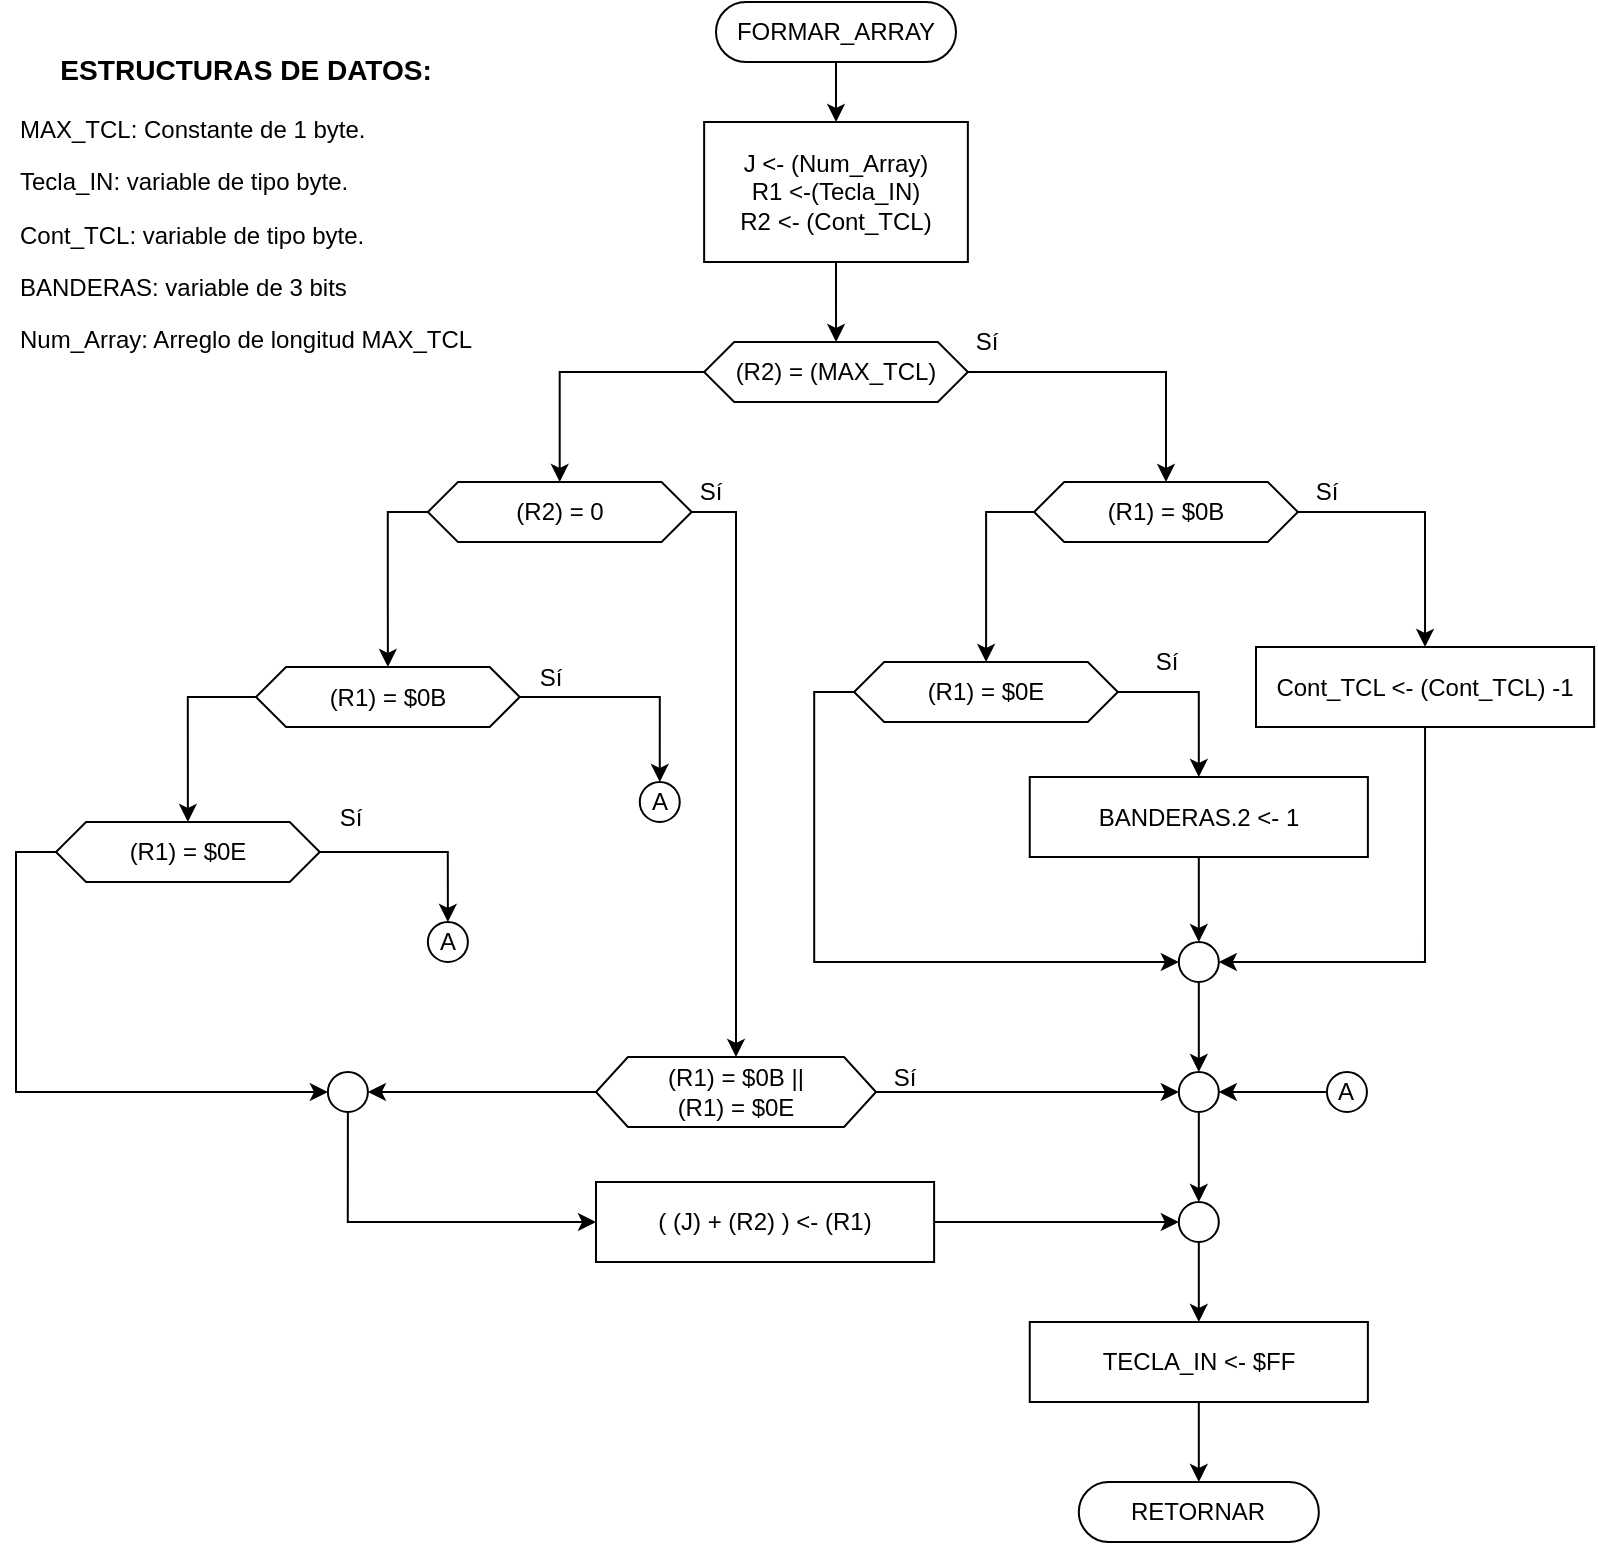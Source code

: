 <mxfile version="13.2.4" type="device"><diagram id="C5RBs43oDa-KdzZeNtuy" name="Page-1"><mxGraphModel dx="727" dy="737" grid="1" gridSize="10" guides="1" tooltips="1" connect="1" arrows="1" fold="1" page="1" pageScale="1" pageWidth="827" pageHeight="1169" math="0" shadow="0"><root><mxCell id="WIyWlLk6GJQsqaUBKTNV-0"/><mxCell id="WIyWlLk6GJQsqaUBKTNV-1" parent="WIyWlLk6GJQsqaUBKTNV-0"/><mxCell id="RHOM49XpbqSGfquar_Ax-2" style="edgeStyle=orthogonalEdgeStyle;rounded=0;orthogonalLoop=1;jettySize=auto;html=1;exitX=0.5;exitY=1;exitDx=0;exitDy=0;" edge="1" parent="WIyWlLk6GJQsqaUBKTNV-1" source="RHOM49XpbqSGfquar_Ax-0" target="RHOM49XpbqSGfquar_Ax-1"><mxGeometry relative="1" as="geometry"/></mxCell><mxCell id="RHOM49XpbqSGfquar_Ax-0" value="FORMAR_ARRAY" style="rounded=1;whiteSpace=wrap;html=1;fontSize=12;glass=0;strokeWidth=1;shadow=0;arcSize=50;" vertex="1" parent="WIyWlLk6GJQsqaUBKTNV-1"><mxGeometry x="370" y="70" width="120" height="30" as="geometry"/></mxCell><mxCell id="RHOM49XpbqSGfquar_Ax-5" style="edgeStyle=orthogonalEdgeStyle;rounded=0;orthogonalLoop=1;jettySize=auto;html=1;exitX=0.5;exitY=1;exitDx=0;exitDy=0;" edge="1" parent="WIyWlLk6GJQsqaUBKTNV-1" source="RHOM49XpbqSGfquar_Ax-1" target="RHOM49XpbqSGfquar_Ax-4"><mxGeometry relative="1" as="geometry"/></mxCell><mxCell id="RHOM49XpbqSGfquar_Ax-1" value="&lt;span&gt;J &amp;lt;- (Num_Array)&lt;br&gt;R1 &amp;lt;-(Tecla_IN)&lt;br&gt;R2 &amp;lt;- (Cont_TCL)&lt;br&gt;&lt;/span&gt;" style="rounded=0;whiteSpace=wrap;html=1;" vertex="1" parent="WIyWlLk6GJQsqaUBKTNV-1"><mxGeometry x="364.07" y="130" width="131.86" height="70" as="geometry"/></mxCell><mxCell id="RHOM49XpbqSGfquar_Ax-3" value="Sí&lt;br&gt;" style="text;html=1;align=center;verticalAlign=middle;resizable=0;points=[];autosize=1;" vertex="1" parent="WIyWlLk6GJQsqaUBKTNV-1"><mxGeometry x="489.99" y="230" width="30" height="20" as="geometry"/></mxCell><mxCell id="RHOM49XpbqSGfquar_Ax-9" style="edgeStyle=orthogonalEdgeStyle;rounded=0;orthogonalLoop=1;jettySize=auto;html=1;exitX=1;exitY=0.5;exitDx=0;exitDy=0;entryX=0.5;entryY=0;entryDx=0;entryDy=0;" edge="1" parent="WIyWlLk6GJQsqaUBKTNV-1" source="RHOM49XpbqSGfquar_Ax-4" target="RHOM49XpbqSGfquar_Ax-6"><mxGeometry relative="1" as="geometry"/></mxCell><mxCell id="RHOM49XpbqSGfquar_Ax-24" style="edgeStyle=orthogonalEdgeStyle;rounded=0;orthogonalLoop=1;jettySize=auto;html=1;exitX=0;exitY=0.5;exitDx=0;exitDy=0;" edge="1" parent="WIyWlLk6GJQsqaUBKTNV-1" source="RHOM49XpbqSGfquar_Ax-4" target="RHOM49XpbqSGfquar_Ax-23"><mxGeometry relative="1" as="geometry"/></mxCell><mxCell id="RHOM49XpbqSGfquar_Ax-4" value="(R2) = (MAX_TCL)" style="shape=hexagon;perimeter=hexagonPerimeter2;whiteSpace=wrap;html=1;size=0.114;" vertex="1" parent="WIyWlLk6GJQsqaUBKTNV-1"><mxGeometry x="364.07" y="240" width="131.88" height="30" as="geometry"/></mxCell><mxCell id="RHOM49XpbqSGfquar_Ax-14" style="edgeStyle=orthogonalEdgeStyle;rounded=0;orthogonalLoop=1;jettySize=auto;html=1;exitX=0;exitY=0.5;exitDx=0;exitDy=0;" edge="1" parent="WIyWlLk6GJQsqaUBKTNV-1" source="RHOM49XpbqSGfquar_Ax-6" target="RHOM49XpbqSGfquar_Ax-13"><mxGeometry relative="1" as="geometry"/></mxCell><mxCell id="RHOM49XpbqSGfquar_Ax-47" style="edgeStyle=orthogonalEdgeStyle;rounded=0;orthogonalLoop=1;jettySize=auto;html=1;exitX=1;exitY=0.5;exitDx=0;exitDy=0;entryX=0.5;entryY=0;entryDx=0;entryDy=0;" edge="1" parent="WIyWlLk6GJQsqaUBKTNV-1" source="RHOM49XpbqSGfquar_Ax-6" target="RHOM49XpbqSGfquar_Ax-7"><mxGeometry relative="1" as="geometry"><mxPoint x="720.47" y="325" as="targetPoint"/></mxGeometry></mxCell><mxCell id="RHOM49XpbqSGfquar_Ax-6" value="(R1) = $0B" style="shape=hexagon;perimeter=hexagonPerimeter2;whiteSpace=wrap;html=1;size=0.114;" vertex="1" parent="WIyWlLk6GJQsqaUBKTNV-1"><mxGeometry x="529.06" y="310" width="131.88" height="30" as="geometry"/></mxCell><mxCell id="RHOM49XpbqSGfquar_Ax-76" style="edgeStyle=orthogonalEdgeStyle;rounded=0;orthogonalLoop=1;jettySize=auto;html=1;exitX=0.5;exitY=1;exitDx=0;exitDy=0;entryX=1;entryY=0.5;entryDx=0;entryDy=0;" edge="1" parent="WIyWlLk6GJQsqaUBKTNV-1" source="RHOM49XpbqSGfquar_Ax-7" target="RHOM49XpbqSGfquar_Ax-11"><mxGeometry relative="1" as="geometry"/></mxCell><mxCell id="RHOM49XpbqSGfquar_Ax-7" value="Cont_TCL &amp;lt;- (Cont_TCL) -1&lt;span&gt;&lt;br&gt;&lt;/span&gt;" style="rounded=0;whiteSpace=wrap;html=1;" vertex="1" parent="WIyWlLk6GJQsqaUBKTNV-1"><mxGeometry x="640" y="392.5" width="169.06" height="40" as="geometry"/></mxCell><mxCell id="RHOM49XpbqSGfquar_Ax-82" style="edgeStyle=orthogonalEdgeStyle;rounded=0;orthogonalLoop=1;jettySize=auto;html=1;exitX=0.5;exitY=1;exitDx=0;exitDy=0;entryX=0.5;entryY=0;entryDx=0;entryDy=0;" edge="1" parent="WIyWlLk6GJQsqaUBKTNV-1" source="RHOM49XpbqSGfquar_Ax-11" target="RHOM49XpbqSGfquar_Ax-19"><mxGeometry relative="1" as="geometry"/></mxCell><mxCell id="RHOM49XpbqSGfquar_Ax-11" value="" style="ellipse;whiteSpace=wrap;html=1;aspect=fixed;" vertex="1" parent="WIyWlLk6GJQsqaUBKTNV-1"><mxGeometry x="601.41" y="540" width="20" height="20" as="geometry"/></mxCell><mxCell id="RHOM49XpbqSGfquar_Ax-107" style="edgeStyle=orthogonalEdgeStyle;rounded=0;orthogonalLoop=1;jettySize=auto;html=1;exitX=0.5;exitY=1;exitDx=0;exitDy=0;entryX=0.5;entryY=0;entryDx=0;entryDy=0;" edge="1" parent="WIyWlLk6GJQsqaUBKTNV-1" source="RHOM49XpbqSGfquar_Ax-19" target="RHOM49XpbqSGfquar_Ax-21"><mxGeometry relative="1" as="geometry"/></mxCell><mxCell id="RHOM49XpbqSGfquar_Ax-19" value="" style="ellipse;whiteSpace=wrap;html=1;aspect=fixed;" vertex="1" parent="WIyWlLk6GJQsqaUBKTNV-1"><mxGeometry x="601.41" y="605" width="20" height="20" as="geometry"/></mxCell><mxCell id="RHOM49XpbqSGfquar_Ax-105" style="edgeStyle=orthogonalEdgeStyle;rounded=0;orthogonalLoop=1;jettySize=auto;html=1;exitX=0.5;exitY=1;exitDx=0;exitDy=0;entryX=0.5;entryY=0;entryDx=0;entryDy=0;" edge="1" parent="WIyWlLk6GJQsqaUBKTNV-1" source="RHOM49XpbqSGfquar_Ax-21" target="RHOM49XpbqSGfquar_Ax-91"><mxGeometry relative="1" as="geometry"/></mxCell><mxCell id="RHOM49XpbqSGfquar_Ax-21" value="" style="ellipse;whiteSpace=wrap;html=1;aspect=fixed;" vertex="1" parent="WIyWlLk6GJQsqaUBKTNV-1"><mxGeometry x="601.41" y="670" width="20" height="20" as="geometry"/></mxCell><mxCell id="RHOM49XpbqSGfquar_Ax-70" style="edgeStyle=orthogonalEdgeStyle;rounded=0;orthogonalLoop=1;jettySize=auto;html=1;exitX=1;exitY=0.5;exitDx=0;exitDy=0;entryX=0.5;entryY=0;entryDx=0;entryDy=0;" edge="1" parent="WIyWlLk6GJQsqaUBKTNV-1" source="RHOM49XpbqSGfquar_Ax-13" target="RHOM49XpbqSGfquar_Ax-34"><mxGeometry relative="1" as="geometry"><mxPoint x="625.94" y="415" as="targetPoint"/></mxGeometry></mxCell><mxCell id="RHOM49XpbqSGfquar_Ax-81" style="edgeStyle=orthogonalEdgeStyle;rounded=0;orthogonalLoop=1;jettySize=auto;html=1;exitX=0;exitY=0.5;exitDx=0;exitDy=0;entryX=0;entryY=0.5;entryDx=0;entryDy=0;" edge="1" parent="WIyWlLk6GJQsqaUBKTNV-1" source="RHOM49XpbqSGfquar_Ax-13" target="RHOM49XpbqSGfquar_Ax-11"><mxGeometry relative="1" as="geometry"/></mxCell><mxCell id="RHOM49XpbqSGfquar_Ax-13" value="(R1) = $0E" style="shape=hexagon;perimeter=hexagonPerimeter2;whiteSpace=wrap;html=1;size=0.114;" vertex="1" parent="WIyWlLk6GJQsqaUBKTNV-1"><mxGeometry x="439.05" y="400" width="131.88" height="30" as="geometry"/></mxCell><mxCell id="RHOM49XpbqSGfquar_Ax-15" value="Sí&lt;br&gt;" style="text;html=1;align=center;verticalAlign=middle;resizable=0;points=[];autosize=1;" vertex="1" parent="WIyWlLk6GJQsqaUBKTNV-1"><mxGeometry x="660" y="305" width="30" height="20" as="geometry"/></mxCell><mxCell id="RHOM49XpbqSGfquar_Ax-27" style="edgeStyle=orthogonalEdgeStyle;rounded=0;orthogonalLoop=1;jettySize=auto;html=1;exitX=1;exitY=0.5;exitDx=0;exitDy=0;" edge="1" parent="WIyWlLk6GJQsqaUBKTNV-1" source="RHOM49XpbqSGfquar_Ax-23" target="RHOM49XpbqSGfquar_Ax-25"><mxGeometry relative="1" as="geometry"/></mxCell><mxCell id="RHOM49XpbqSGfquar_Ax-38" style="edgeStyle=orthogonalEdgeStyle;rounded=0;orthogonalLoop=1;jettySize=auto;html=1;exitX=0;exitY=0.5;exitDx=0;exitDy=0;" edge="1" parent="WIyWlLk6GJQsqaUBKTNV-1" source="RHOM49XpbqSGfquar_Ax-23" target="RHOM49XpbqSGfquar_Ax-37"><mxGeometry relative="1" as="geometry"/></mxCell><mxCell id="RHOM49XpbqSGfquar_Ax-23" value="(R2) = 0" style="shape=hexagon;perimeter=hexagonPerimeter2;whiteSpace=wrap;html=1;size=0.114;" vertex="1" parent="WIyWlLk6GJQsqaUBKTNV-1"><mxGeometry x="225.94" y="310" width="131.88" height="30" as="geometry"/></mxCell><mxCell id="RHOM49XpbqSGfquar_Ax-32" style="edgeStyle=orthogonalEdgeStyle;rounded=0;orthogonalLoop=1;jettySize=auto;html=1;exitX=1;exitY=0.5;exitDx=0;exitDy=0;entryX=0;entryY=0.5;entryDx=0;entryDy=0;" edge="1" parent="WIyWlLk6GJQsqaUBKTNV-1" source="RHOM49XpbqSGfquar_Ax-25" target="RHOM49XpbqSGfquar_Ax-19"><mxGeometry relative="1" as="geometry"/></mxCell><mxCell id="RHOM49XpbqSGfquar_Ax-85" style="edgeStyle=orthogonalEdgeStyle;rounded=0;orthogonalLoop=1;jettySize=auto;html=1;exitX=0;exitY=0.5;exitDx=0;exitDy=0;entryX=1;entryY=0.5;entryDx=0;entryDy=0;" edge="1" parent="WIyWlLk6GJQsqaUBKTNV-1" source="RHOM49XpbqSGfquar_Ax-25" target="RHOM49XpbqSGfquar_Ax-84"><mxGeometry relative="1" as="geometry"/></mxCell><mxCell id="RHOM49XpbqSGfquar_Ax-25" value="(R1) = $0B ||&lt;br&gt;(R1) = $0E" style="shape=hexagon;perimeter=hexagonPerimeter2;whiteSpace=wrap;html=1;size=0.114;" vertex="1" parent="WIyWlLk6GJQsqaUBKTNV-1"><mxGeometry x="310" y="597.5" width="140" height="35" as="geometry"/></mxCell><mxCell id="RHOM49XpbqSGfquar_Ax-28" value="Sí&lt;br&gt;" style="text;html=1;align=center;verticalAlign=middle;resizable=0;points=[];autosize=1;" vertex="1" parent="WIyWlLk6GJQsqaUBKTNV-1"><mxGeometry x="351.88" y="305" width="30" height="20" as="geometry"/></mxCell><mxCell id="RHOM49XpbqSGfquar_Ax-106" style="edgeStyle=orthogonalEdgeStyle;rounded=0;orthogonalLoop=1;jettySize=auto;html=1;exitX=0.5;exitY=1;exitDx=0;exitDy=0;entryX=0.5;entryY=0;entryDx=0;entryDy=0;" edge="1" parent="WIyWlLk6GJQsqaUBKTNV-1" source="RHOM49XpbqSGfquar_Ax-34" target="RHOM49XpbqSGfquar_Ax-11"><mxGeometry relative="1" as="geometry"/></mxCell><mxCell id="RHOM49XpbqSGfquar_Ax-34" value="&lt;span&gt;BANDERAS.2 &amp;lt;- 1&lt;br&gt;&lt;/span&gt;" style="rounded=0;whiteSpace=wrap;html=1;" vertex="1" parent="WIyWlLk6GJQsqaUBKTNV-1"><mxGeometry x="526.88" y="457.5" width="169.06" height="40" as="geometry"/></mxCell><mxCell id="RHOM49XpbqSGfquar_Ax-54" style="edgeStyle=orthogonalEdgeStyle;rounded=0;orthogonalLoop=1;jettySize=auto;html=1;exitX=1;exitY=0.5;exitDx=0;exitDy=0;entryX=0.5;entryY=0;entryDx=0;entryDy=0;" edge="1" parent="WIyWlLk6GJQsqaUBKTNV-1" source="RHOM49XpbqSGfquar_Ax-37" target="RHOM49XpbqSGfquar_Ax-53"><mxGeometry relative="1" as="geometry"/></mxCell><mxCell id="RHOM49XpbqSGfquar_Ax-65" style="edgeStyle=orthogonalEdgeStyle;rounded=0;orthogonalLoop=1;jettySize=auto;html=1;exitX=0;exitY=0.5;exitDx=0;exitDy=0;entryX=0.5;entryY=0;entryDx=0;entryDy=0;" edge="1" parent="WIyWlLk6GJQsqaUBKTNV-1" source="RHOM49XpbqSGfquar_Ax-37" target="RHOM49XpbqSGfquar_Ax-55"><mxGeometry relative="1" as="geometry"/></mxCell><mxCell id="RHOM49XpbqSGfquar_Ax-37" value="(R1) = $0B" style="shape=hexagon;perimeter=hexagonPerimeter2;whiteSpace=wrap;html=1;size=0.114;" vertex="1" parent="WIyWlLk6GJQsqaUBKTNV-1"><mxGeometry x="140" y="402.5" width="131.88" height="30" as="geometry"/></mxCell><mxCell id="RHOM49XpbqSGfquar_Ax-39" value="Sí&lt;br&gt;" style="text;html=1;align=center;verticalAlign=middle;resizable=0;points=[];autosize=1;" vertex="1" parent="WIyWlLk6GJQsqaUBKTNV-1"><mxGeometry x="449.06" y="597.5" width="30" height="20" as="geometry"/></mxCell><mxCell id="RHOM49XpbqSGfquar_Ax-42" style="edgeStyle=orthogonalEdgeStyle;rounded=0;orthogonalLoop=1;jettySize=auto;html=1;exitX=1;exitY=0.5;exitDx=0;exitDy=0;entryX=0;entryY=0.5;entryDx=0;entryDy=0;" edge="1" parent="WIyWlLk6GJQsqaUBKTNV-1" source="RHOM49XpbqSGfquar_Ax-40" target="RHOM49XpbqSGfquar_Ax-21"><mxGeometry relative="1" as="geometry"/></mxCell><mxCell id="RHOM49XpbqSGfquar_Ax-40" value="&lt;span&gt;( (J) + (R2) ) &amp;lt;- (R1)&lt;br&gt;&lt;/span&gt;" style="rounded=0;whiteSpace=wrap;html=1;" vertex="1" parent="WIyWlLk6GJQsqaUBKTNV-1"><mxGeometry x="310.0" y="660" width="169.06" height="40" as="geometry"/></mxCell><mxCell id="RHOM49XpbqSGfquar_Ax-44" value="Sí&lt;br&gt;" style="text;html=1;align=center;verticalAlign=middle;resizable=0;points=[];autosize=1;" vertex="1" parent="WIyWlLk6GJQsqaUBKTNV-1"><mxGeometry x="580" y="390" width="30" height="20" as="geometry"/></mxCell><mxCell id="RHOM49XpbqSGfquar_Ax-51" value="Sí&lt;br&gt;" style="text;html=1;align=center;verticalAlign=middle;resizable=0;points=[];autosize=1;" vertex="1" parent="WIyWlLk6GJQsqaUBKTNV-1"><mxGeometry x="271.88" y="397.5" width="30" height="20" as="geometry"/></mxCell><mxCell id="RHOM49XpbqSGfquar_Ax-53" value="A" style="ellipse;whiteSpace=wrap;html=1;aspect=fixed;" vertex="1" parent="WIyWlLk6GJQsqaUBKTNV-1"><mxGeometry x="331.88" y="460" width="20" height="20" as="geometry"/></mxCell><mxCell id="RHOM49XpbqSGfquar_Ax-64" style="edgeStyle=orthogonalEdgeStyle;rounded=0;orthogonalLoop=1;jettySize=auto;html=1;exitX=1;exitY=0.5;exitDx=0;exitDy=0;entryX=0.5;entryY=0;entryDx=0;entryDy=0;" edge="1" parent="WIyWlLk6GJQsqaUBKTNV-1" source="RHOM49XpbqSGfquar_Ax-55" target="RHOM49XpbqSGfquar_Ax-62"><mxGeometry relative="1" as="geometry"/></mxCell><mxCell id="RHOM49XpbqSGfquar_Ax-86" style="edgeStyle=orthogonalEdgeStyle;rounded=0;orthogonalLoop=1;jettySize=auto;html=1;exitX=0;exitY=0.5;exitDx=0;exitDy=0;entryX=0;entryY=0.5;entryDx=0;entryDy=0;" edge="1" parent="WIyWlLk6GJQsqaUBKTNV-1" source="RHOM49XpbqSGfquar_Ax-55" target="RHOM49XpbqSGfquar_Ax-84"><mxGeometry relative="1" as="geometry"/></mxCell><mxCell id="RHOM49XpbqSGfquar_Ax-55" value="(R1) = $0E" style="shape=hexagon;perimeter=hexagonPerimeter2;whiteSpace=wrap;html=1;size=0.114;" vertex="1" parent="WIyWlLk6GJQsqaUBKTNV-1"><mxGeometry x="40" y="480" width="131.88" height="30" as="geometry"/></mxCell><mxCell id="RHOM49XpbqSGfquar_Ax-62" value="A" style="ellipse;whiteSpace=wrap;html=1;aspect=fixed;" vertex="1" parent="WIyWlLk6GJQsqaUBKTNV-1"><mxGeometry x="225.94" y="530" width="20" height="20" as="geometry"/></mxCell><mxCell id="RHOM49XpbqSGfquar_Ax-63" value="Sí&lt;br&gt;" style="text;html=1;align=center;verticalAlign=middle;resizable=0;points=[];autosize=1;" vertex="1" parent="WIyWlLk6GJQsqaUBKTNV-1"><mxGeometry x="171.88" y="467.5" width="30" height="20" as="geometry"/></mxCell><mxCell id="RHOM49XpbqSGfquar_Ax-87" style="edgeStyle=orthogonalEdgeStyle;rounded=0;orthogonalLoop=1;jettySize=auto;html=1;exitX=0.5;exitY=1;exitDx=0;exitDy=0;entryX=0;entryY=0.5;entryDx=0;entryDy=0;" edge="1" parent="WIyWlLk6GJQsqaUBKTNV-1" source="RHOM49XpbqSGfquar_Ax-84" target="RHOM49XpbqSGfquar_Ax-40"><mxGeometry relative="1" as="geometry"/></mxCell><mxCell id="RHOM49XpbqSGfquar_Ax-84" value="" style="ellipse;whiteSpace=wrap;html=1;aspect=fixed;" vertex="1" parent="WIyWlLk6GJQsqaUBKTNV-1"><mxGeometry x="175.94" y="605" width="20" height="20" as="geometry"/></mxCell><mxCell id="RHOM49XpbqSGfquar_Ax-90" value="RETORNAR" style="rounded=1;whiteSpace=wrap;html=1;fontSize=12;glass=0;strokeWidth=1;shadow=0;arcSize=50;" vertex="1" parent="WIyWlLk6GJQsqaUBKTNV-1"><mxGeometry x="551.41" y="810" width="120" height="30" as="geometry"/></mxCell><mxCell id="RHOM49XpbqSGfquar_Ax-92" style="edgeStyle=orthogonalEdgeStyle;rounded=0;orthogonalLoop=1;jettySize=auto;html=1;exitX=0.5;exitY=1;exitDx=0;exitDy=0;" edge="1" parent="WIyWlLk6GJQsqaUBKTNV-1" source="RHOM49XpbqSGfquar_Ax-91" target="RHOM49XpbqSGfquar_Ax-90"><mxGeometry relative="1" as="geometry"/></mxCell><mxCell id="RHOM49XpbqSGfquar_Ax-91" value="&lt;span&gt;TECLA_IN &amp;lt;- $FF&lt;br&gt;&lt;/span&gt;" style="rounded=0;whiteSpace=wrap;html=1;" vertex="1" parent="WIyWlLk6GJQsqaUBKTNV-1"><mxGeometry x="526.88" y="730" width="169.06" height="40" as="geometry"/></mxCell><mxCell id="RHOM49XpbqSGfquar_Ax-109" value="&lt;h3 style=&quot;text-align: center&quot;&gt;ESTRUCTURAS DE DATOS:&lt;/h3&gt;&lt;p&gt;MAX_TCL: Constante de 1 byte.&lt;/p&gt;&lt;p&gt;Tecla_IN: variable de tipo byte.&lt;/p&gt;&lt;p&gt;Cont_TCL: variable de tipo byte.&lt;/p&gt;&lt;p&gt;BANDERAS: variable de 3 bits&lt;/p&gt;&lt;p&gt;Num_Array: Arreglo de longitud MAX_TCL&lt;/p&gt;&lt;p&gt;&lt;br&gt;&lt;/p&gt;&lt;p&gt;&lt;/p&gt;" style="text;html=1;strokeColor=none;fillColor=none;align=left;verticalAlign=middle;whiteSpace=wrap;rounded=0;" vertex="1" parent="WIyWlLk6GJQsqaUBKTNV-1"><mxGeometry x="20" y="90" width="268.68" height="185" as="geometry"/></mxCell><mxCell id="RHOM49XpbqSGfquar_Ax-114" style="edgeStyle=orthogonalEdgeStyle;rounded=0;orthogonalLoop=1;jettySize=auto;html=1;exitX=0;exitY=0.5;exitDx=0;exitDy=0;entryX=1;entryY=0.5;entryDx=0;entryDy=0;" edge="1" parent="WIyWlLk6GJQsqaUBKTNV-1" source="RHOM49XpbqSGfquar_Ax-113" target="RHOM49XpbqSGfquar_Ax-19"><mxGeometry relative="1" as="geometry"/></mxCell><mxCell id="RHOM49XpbqSGfquar_Ax-113" value="A" style="ellipse;whiteSpace=wrap;html=1;aspect=fixed;" vertex="1" parent="WIyWlLk6GJQsqaUBKTNV-1"><mxGeometry x="675.47" y="605" width="20" height="20" as="geometry"/></mxCell></root></mxGraphModel></diagram></mxfile>